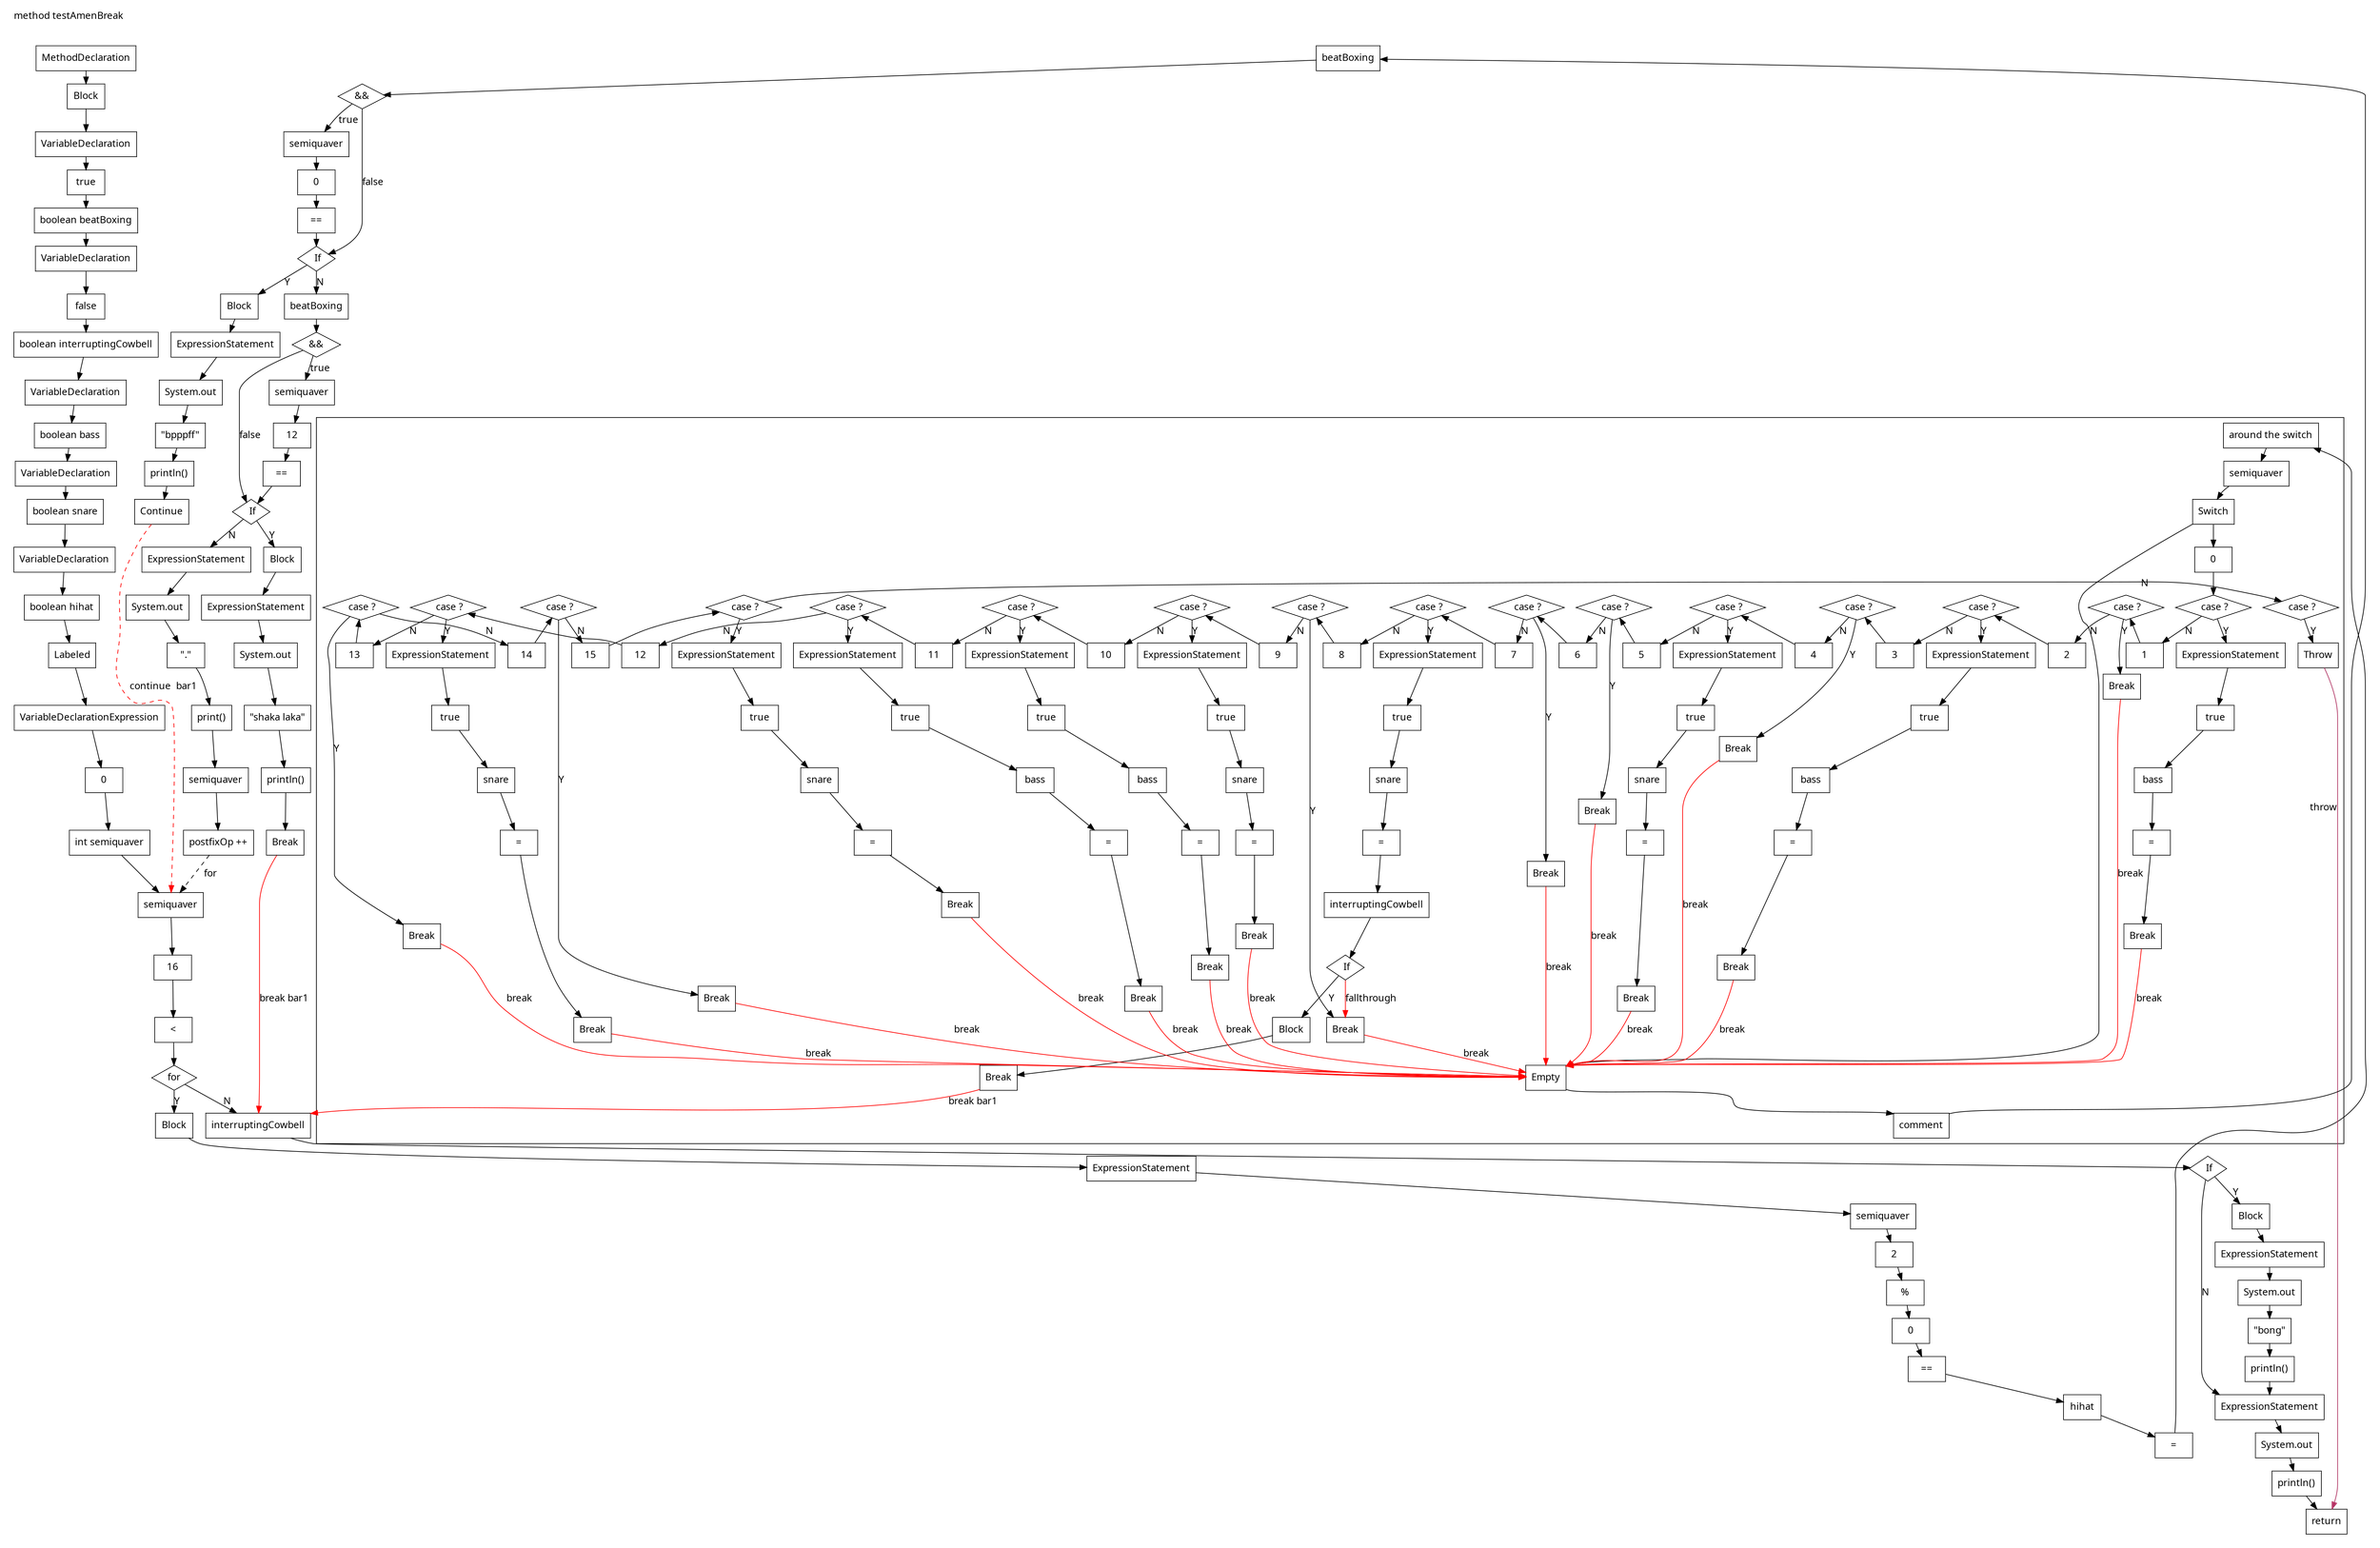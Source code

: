 digraph G {
  node [
    shape = rect;
    fontname = "Handlee";
  ]
  edge [
    fontname = "Handlee";
  ]
  bgcolor = transparent;
  fontname = "Handlee";
  compound = true;
  s_15 [
    class = "methodDeclaration";
    label = "MethodDeclaration";
    fillcolor = white;
    style = filled;
  ];
  s_15_3 [
    class = "block";
    label = "Block";
    fillcolor = white;
    style = filled;
  ];
  s_16 [
    class = "variableDeclaration";
    label = "VariableDeclaration";
    fillcolor = white;
    style = filled;
  ];
  s_16_2 [
    class = "variableDeclarationFragment";
    label = "boolean beatBoxing";
    fillcolor = white;
    style = filled;
  ];
  s_16_4 [
    class = "booleanLiteral literal";
    label = "true";
    fillcolor = white;
    style = filled;
  ];
  s_17 [
    class = "variableDeclaration";
    label = "VariableDeclaration";
    fillcolor = white;
    style = filled;
  ];
  s_17_2 [
    class = "variableDeclarationFragment";
    label = "boolean interruptingCowbell";
    fillcolor = white;
    style = filled;
  ];
  s_17_4 [
    class = "booleanLiteral literal";
    label = "false";
    fillcolor = white;
    style = filled;
  ];
  s_18 [
    class = "variableDeclaration";
    label = "VariableDeclaration";
    fillcolor = white;
    style = filled;
  ];
  s_18_2 [
    class = "variableDeclarationFragment";
    label = "boolean bass";
    fillcolor = white;
    style = filled;
  ];
  s_19 [
    class = "variableDeclaration";
    label = "VariableDeclaration";
    fillcolor = white;
    style = filled;
  ];
  s_19_2 [
    class = "variableDeclarationFragment";
    label = "boolean snare";
    fillcolor = white;
    style = filled;
  ];
  s_20 [
    class = "variableDeclaration";
    label = "VariableDeclaration";
    fillcolor = white;
    style = filled;
  ];
  s_20_2 [
    class = "variableDeclarationFragment";
    label = "boolean hihat";
    fillcolor = white;
    style = filled;
  ];
  s_25 [
    class = "labeled";
    label = "Labeled";
    fillcolor = white;
    style = filled;
  ];
  for_25 [
    class = "for";
    label = "for";
    fillcolor = white;
    shape = diamond;
    style = filled;
  ];
  s_25_3 [
    class = "initialiser variableDeclarationExpression";
    label = "VariableDeclarationExpression";
    fillcolor = white;
    style = filled;
  ];
  s_25_4 [
    class = "variableDeclarationFragment";
    label = "int semiquaver";
    fillcolor = white;
    style = filled;
  ];
  s_25_6 [
    class = "numberLiteral literal";
    label = "0";
    fillcolor = white;
    style = filled;
  ];
  s_25_7 [
    class = "expression infixExpression";
    label = "<";
    fillcolor = white;
    style = filled;
  ];
  s_25_8 [
    class = "simpleName";
    label = "semiquaver";
    fillcolor = white;
    style = filled;
  ];
  s_25_9 [
    class = "numberLiteral literal";
    label = "16";
    fillcolor = white;
    style = filled;
  ];
  s_25_10 [
    class = "postfixExpression updater";
    label = "postfixOp ++";
    fillcolor = white;
    style = filled;
  ];
  s_25_11 [
    class = "simpleName";
    label = "semiquaver";
    fillcolor = white;
    style = filled;
  ];
  s_25_12 [
    class = "block";
    label = "Block";
    fillcolor = white;
    style = filled;
  ];
  s_26 [
    class = "expressionStatement";
    label = "ExpressionStatement";
    fillcolor = white;
    style = filled;
  ];
  s_26_2 [
    class = "assignment";
    label = "=";
    fillcolor = white;
    style = filled;
  ];
  s_26_3 [
    class = "simpleName";
    label = "hihat";
    fillcolor = white;
    style = filled;
  ];
  s_26_4 [
    class = "infixExpression";
    label = "==";
    fillcolor = white;
    style = filled;
  ];
  s_26_6 [
    class = "infixExpression";
    label = "%";
    fillcolor = white;
    style = filled;
  ];
  s_26_7 [
    class = "simpleName";
    label = "semiquaver";
    fillcolor = white;
    style = filled;
  ];
  s_26_8 [
    class = "numberLiteral literal";
    label = "2";
    fillcolor = white;
    style = filled;
  ];
  s_26_9 [
    class = "numberLiteral literal";
    label = "0";
    fillcolor = white;
    style = filled;
  ];
  c_28 [
    class = "beginSubgraph comment";
    label = "around the switch";
    fillcolor = white;
    style = filled;
  ];
  s_30 [
    class = "switch";
    label = "Switch";
    fillcolor = white;
    style = filled;
  ];
  s_30_2 [
    class = "simpleName";
    label = "semiquaver";
    fillcolor = white;
    style = filled;
  ];
  case0 [
    class = "switchCase";
    label = " case ?";
    fillcolor = white;
    shape = diamond;
    style = filled;
  ];
  s_31 [
    class = "numberLiteral literal";
    label = "0";
    fillcolor = white;
    style = filled;
  ];
  s_31_2 [
    class = "expressionStatement";
    label = "ExpressionStatement";
    fillcolor = white;
    style = filled;
  ];
  s_31_3 [
    class = "assignment";
    label = "=";
    fillcolor = white;
    style = filled;
  ];
  s_31_4 [
    class = "simpleName";
    label = "bass";
    fillcolor = white;
    style = filled;
  ];
  s_31_5 [
    class = "booleanLiteral literal";
    label = "true";
    fillcolor = white;
    style = filled;
  ];
  s_31_6 [
    class = "break";
    label = "Break";
    fillcolor = white;
    style = filled;
  ];
  case1 [
    class = "switchCase";
    label = " case ?";
    fillcolor = white;
    shape = diamond;
    style = filled;
  ];
  s_32 [
    class = "numberLiteral literal";
    label = "1";
    fillcolor = white;
    style = filled;
  ];
  s_32_2 [
    class = "break";
    label = "Break";
    fillcolor = white;
    style = filled;
  ];
  case2 [
    class = "switchCase";
    label = " case ?";
    fillcolor = white;
    shape = diamond;
    style = filled;
  ];
  s_33 [
    class = "numberLiteral literal";
    label = "2";
    fillcolor = white;
    style = filled;
  ];
  s_33_2 [
    class = "expressionStatement";
    label = "ExpressionStatement";
    fillcolor = white;
    style = filled;
  ];
  s_33_3 [
    class = "assignment";
    label = "=";
    fillcolor = white;
    style = filled;
  ];
  s_33_4 [
    class = "simpleName";
    label = "bass";
    fillcolor = white;
    style = filled;
  ];
  s_33_5 [
    class = "booleanLiteral literal";
    label = "true";
    fillcolor = white;
    style = filled;
  ];
  s_33_6 [
    class = "break";
    label = "Break";
    fillcolor = white;
    style = filled;
  ];
  case3 [
    class = "switchCase";
    label = " case ?";
    fillcolor = white;
    shape = diamond;
    style = filled;
  ];
  s_34 [
    class = "numberLiteral literal";
    label = "3";
    fillcolor = white;
    style = filled;
  ];
  s_34_2 [
    class = "break";
    label = "Break";
    fillcolor = white;
    style = filled;
  ];
  case4 [
    class = "switchCase";
    label = " case ?";
    fillcolor = white;
    shape = diamond;
    style = filled;
  ];
  s_35 [
    class = "numberLiteral literal";
    label = "4";
    fillcolor = white;
    style = filled;
  ];
  s_35_2 [
    class = "expressionStatement";
    label = "ExpressionStatement";
    fillcolor = white;
    style = filled;
  ];
  s_35_3 [
    class = "assignment";
    label = "=";
    fillcolor = white;
    style = filled;
  ];
  s_35_4 [
    class = "simpleName";
    label = "snare";
    fillcolor = white;
    style = filled;
  ];
  s_35_5 [
    class = "booleanLiteral literal";
    label = "true";
    fillcolor = white;
    style = filled;
  ];
  s_35_6 [
    class = "break";
    label = "Break";
    fillcolor = white;
    style = filled;
  ];
  case5 [
    class = "switchCase";
    label = " case ?";
    fillcolor = white;
    shape = diamond;
    style = filled;
  ];
  s_36 [
    class = "numberLiteral literal";
    label = "5";
    fillcolor = white;
    style = filled;
  ];
  s_36_2 [
    class = "break";
    label = "Break";
    fillcolor = white;
    style = filled;
  ];
  case6 [
    class = "switchCase";
    label = " case ?";
    fillcolor = white;
    shape = diamond;
    style = filled;
  ];
  s_37 [
    class = "numberLiteral literal";
    label = "6";
    fillcolor = white;
    style = filled;
  ];
  s_37_2 [
    class = "break";
    label = "Break";
    fillcolor = white;
    style = filled;
  ];
  case7 [
    class = "switchCase";
    label = " case ?";
    fillcolor = white;
    shape = diamond;
    style = filled;
  ];
  s_38 [
    class = "numberLiteral literal";
    label = "7";
    fillcolor = white;
    style = filled;
  ];
  s_38_2 [
    class = "expressionStatement";
    label = "ExpressionStatement";
    fillcolor = white;
    style = filled;
  ];
  s_38_3 [
    class = "assignment";
    label = "=";
    fillcolor = white;
    style = filled;
  ];
  s_38_4 [
    class = "simpleName";
    label = "snare";
    fillcolor = white;
    style = filled;
  ];
  s_38_5 [
    class = "booleanLiteral literal";
    label = "true";
    fillcolor = white;
    style = filled;
  ];
  if_38 [
    class = "if";
    label = " If";
    fillcolor = white;
    shape = diamond;
    style = filled;
  ];
  s_38_6 [
    class = "simpleName";
    label = "interruptingCowbell";
    fillcolor = white;
    style = filled;
  ];
  s_38_7 [
    class = "block";
    label = "Block";
    fillcolor = white;
    style = filled;
  ];
  s_38_8 [
    class = "break";
    label = "Break";
    fillcolor = white;
    style = filled;
  ];
  case8 [
    class = "switchCase";
    label = " case ?";
    fillcolor = white;
    shape = diamond;
    style = filled;
  ];
  s_39 [
    class = "numberLiteral literal";
    label = "8";
    fillcolor = white;
    style = filled;
  ];
  s_39_2 [
    class = "break";
    label = "Break";
    fillcolor = white;
    style = filled;
  ];
  case9 [
    class = "switchCase";
    label = " case ?";
    fillcolor = white;
    shape = diamond;
    style = filled;
  ];
  s_40 [
    class = "numberLiteral literal";
    label = "9";
    fillcolor = white;
    style = filled;
  ];
  s_40_2 [
    class = "expressionStatement";
    label = "ExpressionStatement";
    fillcolor = white;
    style = filled;
  ];
  s_40_3 [
    class = "assignment";
    label = "=";
    fillcolor = white;
    style = filled;
  ];
  s_40_4 [
    class = "simpleName";
    label = "snare";
    fillcolor = white;
    style = filled;
  ];
  s_40_5 [
    class = "booleanLiteral literal";
    label = "true";
    fillcolor = white;
    style = filled;
  ];
  s_40_6 [
    class = "break";
    label = "Break";
    fillcolor = white;
    style = filled;
  ];
  case10 [
    class = "switchCase";
    label = " case ?";
    fillcolor = white;
    shape = diamond;
    style = filled;
  ];
  s_41 [
    class = "numberLiteral literal";
    label = "10";
    fillcolor = white;
    style = filled;
  ];
  s_41_2 [
    class = "expressionStatement";
    label = "ExpressionStatement";
    fillcolor = white;
    style = filled;
  ];
  s_41_3 [
    class = "assignment";
    label = "=";
    fillcolor = white;
    style = filled;
  ];
  s_41_4 [
    class = "simpleName";
    label = "bass";
    fillcolor = white;
    style = filled;
  ];
  s_41_5 [
    class = "booleanLiteral literal";
    label = "true";
    fillcolor = white;
    style = filled;
  ];
  s_41_6 [
    class = "break";
    label = "Break";
    fillcolor = white;
    style = filled;
  ];
  case11 [
    class = "switchCase";
    label = " case ?";
    fillcolor = white;
    shape = diamond;
    style = filled;
  ];
  s_42 [
    class = "numberLiteral literal";
    label = "11";
    fillcolor = white;
    style = filled;
  ];
  s_42_2 [
    class = "expressionStatement";
    label = "ExpressionStatement";
    fillcolor = white;
    style = filled;
  ];
  s_42_3 [
    class = "assignment";
    label = "=";
    fillcolor = white;
    style = filled;
  ];
  s_42_4 [
    class = "simpleName";
    label = "bass";
    fillcolor = white;
    style = filled;
  ];
  s_42_5 [
    class = "booleanLiteral literal";
    label = "true";
    fillcolor = white;
    style = filled;
  ];
  s_42_6 [
    class = "break";
    label = "Break";
    fillcolor = white;
    style = filled;
  ];
  case12 [
    class = "switchCase";
    label = " case ?";
    fillcolor = white;
    shape = diamond;
    style = filled;
  ];
  s_43 [
    class = "numberLiteral literal";
    label = "12";
    fillcolor = white;
    style = filled;
  ];
  s_43_2 [
    class = "expressionStatement";
    label = "ExpressionStatement";
    fillcolor = white;
    style = filled;
  ];
  s_43_3 [
    class = "assignment";
    label = "=";
    fillcolor = white;
    style = filled;
  ];
  s_43_4 [
    class = "simpleName";
    label = "snare";
    fillcolor = white;
    style = filled;
  ];
  s_43_5 [
    class = "booleanLiteral literal";
    label = "true";
    fillcolor = white;
    style = filled;
  ];
  s_43_6 [
    class = "break";
    label = "Break";
    fillcolor = white;
    style = filled;
  ];
  case13 [
    class = "switchCase";
    label = " case ?";
    fillcolor = white;
    shape = diamond;
    style = filled;
  ];
  s_44 [
    class = "numberLiteral literal";
    label = "13";
    fillcolor = white;
    style = filled;
  ];
  s_44_2 [
    class = "break";
    label = "Break";
    fillcolor = white;
    style = filled;
  ];
  case14 [
    class = "switchCase";
    label = " case ?";
    fillcolor = white;
    shape = diamond;
    style = filled;
  ];
  s_45 [
    class = "numberLiteral literal";
    label = "14";
    fillcolor = white;
    style = filled;
  ];
  s_45_2 [
    class = "break";
    label = "Break";
    fillcolor = white;
    style = filled;
  ];
  case15 [
    class = "switchCase";
    label = " case ?";
    fillcolor = white;
    shape = diamond;
    style = filled;
  ];
  s_46 [
    class = "numberLiteral literal";
    label = "15";
    fillcolor = white;
    style = filled;
  ];
  s_46_2 [
    class = "expressionStatement";
    label = "ExpressionStatement";
    fillcolor = white;
    style = filled;
  ];
  s_46_3 [
    class = "assignment";
    label = "=";
    fillcolor = white;
    style = filled;
  ];
  s_46_4 [
    class = "simpleName";
    label = "snare";
    fillcolor = white;
    style = filled;
  ];
  s_46_5 [
    class = "booleanLiteral literal";
    label = "true";
    fillcolor = white;
    style = filled;
  ];
  s_46_6 [
    class = "break";
    label = "Break";
    fillcolor = white;
    style = filled;
  ];
  caseDefault [
    class = "switchCase";
    label = " case ?";
    fillcolor = white;
    shape = diamond;
    style = filled;
  ];
  s_48 [
    class = "throw";
    label = "Throw";
    fillcolor = white;
    style = filled;
  ];
  s_49 [
    class = "empty";
    label = "Empty";
    fillcolor = white;
    style = filled;
  ];
  c_53 [
    class = "endSubgraph comment";
    label = "comment";
    fillcolor = white;
    style = filled;
  ];
  if_56 [
    class = "if";
    label = " If";
    fillcolor = white;
    shape = diamond;
    style = filled;
  ];
  s_56 [
    class = "infixExpression infixConditional";
    label = "&&";
    fillcolor = white;
    shape = diamond;
    style = filled;
  ];
  s_56_2 [
    class = "simpleName";
    label = "beatBoxing";
    fillcolor = white;
    style = filled;
  ];
  s_56_3 [
    class = "infixExpression";
    label = "==";
    fillcolor = white;
    style = filled;
  ];
  s_56_4 [
    class = "simpleName";
    label = "semiquaver";
    fillcolor = white;
    style = filled;
  ];
  s_56_5 [
    class = "numberLiteral literal";
    label = "0";
    fillcolor = white;
    style = filled;
  ];
  s_56_6 [
    class = "block";
    label = "Block";
    fillcolor = white;
    style = filled;
  ];
  s_57 [
    class = "expressionStatement";
    label = "ExpressionStatement";
    fillcolor = white;
    style = filled;
  ];
  s_57_2 [
    class = "methodInvocation";
    label = "println()";
    fillcolor = white;
    style = filled;
  ];
  s_57_3 [
    class = "qualifiedName";
    label = "System.out";
    fillcolor = white;
    style = filled;
  ];
  s_57_7 [
    class = "stringLiteral literal";
    label = "\"bpppff\"";
    fillcolor = white;
    style = filled;
  ];
  s_58 [
    class = "continue";
    label = "Continue";
    fillcolor = white;
    style = filled;
  ];
  if_60 [
    class = "if";
    label = " If";
    fillcolor = white;
    shape = diamond;
    style = filled;
  ];
  s_60 [
    class = "infixExpression infixConditional";
    label = "&&";
    fillcolor = white;
    shape = diamond;
    style = filled;
  ];
  s_60_2 [
    class = "simpleName";
    label = "beatBoxing";
    fillcolor = white;
    style = filled;
  ];
  s_60_3 [
    class = "infixExpression";
    label = "==";
    fillcolor = white;
    style = filled;
  ];
  s_60_4 [
    class = "simpleName";
    label = "semiquaver";
    fillcolor = white;
    style = filled;
  ];
  s_60_5 [
    class = "numberLiteral literal";
    label = "12";
    fillcolor = white;
    style = filled;
  ];
  s_60_6 [
    class = "block";
    label = "Block";
    fillcolor = white;
    style = filled;
  ];
  s_61 [
    class = "expressionStatement";
    label = "ExpressionStatement";
    fillcolor = white;
    style = filled;
  ];
  s_61_2 [
    class = "methodInvocation";
    label = "println()";
    fillcolor = white;
    style = filled;
  ];
  s_61_3 [
    class = "qualifiedName";
    label = "System.out";
    fillcolor = white;
    style = filled;
  ];
  s_61_7 [
    class = "stringLiteral literal";
    label = "\"shaka laka\"";
    fillcolor = white;
    style = filled;
  ];
  s_62 [
    class = "break";
    label = "Break";
    fillcolor = white;
    style = filled;
  ];
  s_64 [
    class = "expressionStatement";
    label = "ExpressionStatement";
    fillcolor = white;
    style = filled;
  ];
  s_64_2 [
    class = "methodInvocation";
    label = "print()";
    fillcolor = white;
    style = filled;
  ];
  s_64_3 [
    class = "qualifiedName";
    label = "System.out";
    fillcolor = white;
    style = filled;
  ];
  s_64_7 [
    class = "stringLiteral literal";
    label = "\".\"";
    fillcolor = white;
    style = filled;
  ];
  if_66 [
    class = "if";
    label = " If";
    fillcolor = white;
    shape = diamond;
    style = filled;
  ];
  s_66 [
    class = "simpleName";
    label = "interruptingCowbell";
    fillcolor = white;
    style = filled;
  ];
  s_66_2 [
    class = "block";
    label = "Block";
    fillcolor = white;
    style = filled;
  ];
  s_67 [
    class = "expressionStatement";
    label = "ExpressionStatement";
    fillcolor = white;
    style = filled;
  ];
  s_67_2 [
    class = "methodInvocation";
    label = "println()";
    fillcolor = white;
    style = filled;
  ];
  s_67_3 [
    class = "qualifiedName";
    label = "System.out";
    fillcolor = white;
    style = filled;
  ];
  s_67_7 [
    class = "stringLiteral literal";
    label = "\"bong\"";
    fillcolor = white;
    style = filled;
  ];
  s_69 [
    class = "expressionStatement";
    label = "ExpressionStatement";
    fillcolor = white;
    style = filled;
  ];
  s_69_2 [
    class = "methodInvocation";
    label = "println()";
    fillcolor = white;
    style = filled;
  ];
  s_69_3 [
    class = "qualifiedName";
    label = "System.out";
    fillcolor = white;
    style = filled;
  ];
  m_70 [
    class = "method end";
    label = "return";
    fillcolor = white;
    style = filled;
  ];
  s_15 -> s_15_3;
  s_15_3 -> s_16;
  s_16 -> s_16_4;
  s_16_4 -> s_16_2;
  s_16_2 -> s_17;
  s_17 -> s_17_4;
  s_17_4 -> s_17_2;
  s_17_2 -> s_18;
  s_18 -> s_18_2;
  s_18_2 -> s_19;
  s_19 -> s_19_2;
  s_19_2 -> s_20;
  s_20 -> s_20_2;
  s_20_2 -> s_25;
  s_25 -> s_25_3;
  s_25_3 -> s_25_6;
  s_25_6 -> s_25_4;
  s_25_4 -> s_25_8;
  s_25_8 -> s_25_9;
  s_25_9 -> s_25_7;
  s_25_7 -> for_25;
  for_25 -> s_25_12 [
    label="Y";
  ];
  s_25_12 -> s_26;
  s_26 -> s_26_7;
  s_26_7 -> s_26_8;
  s_26_8 -> s_26_6;
  s_26_6 -> s_26_9;
  s_26_9 -> s_26_4;
  s_26_4 -> s_26_3;
  s_26_3 -> s_26_2;
  s_26_2 -> c_28;
  c_28 -> s_30_2;
  s_30_2 -> s_30;
  s_30 -> s_31;
  s_31 -> case0;
  case0 -> s_31_2 [
    label="Y";
  ];
  s_31_2 -> s_31_5;
  s_31_5 -> s_31_4;
  s_31_4 -> s_31_3;
  s_31_3 -> s_31_6;
  case0 -> s_32 [
    label="N";
  ];
  s_32 -> case1;
  case1 -> s_32_2 [
    label="Y";
  ];
  case1 -> s_33 [
    label="N";
  ];
  s_33 -> case2;
  case2 -> s_33_2 [
    label="Y";
  ];
  s_33_2 -> s_33_5;
  s_33_5 -> s_33_4;
  s_33_4 -> s_33_3;
  s_33_3 -> s_33_6;
  case2 -> s_34 [
    label="N";
  ];
  s_34 -> case3;
  case3 -> s_34_2 [
    label="Y";
  ];
  case3 -> s_35 [
    label="N";
  ];
  s_35 -> case4;
  case4 -> s_35_2 [
    label="Y";
  ];
  s_35_2 -> s_35_5;
  s_35_5 -> s_35_4;
  s_35_4 -> s_35_3;
  s_35_3 -> s_35_6;
  case4 -> s_36 [
    label="N";
  ];
  s_36 -> case5;
  case5 -> s_36_2 [
    label="Y";
  ];
  case5 -> s_37 [
    label="N";
  ];
  s_37 -> case6;
  case6 -> s_37_2 [
    label="Y";
  ];
  case6 -> s_38 [
    label="N";
  ];
  s_38 -> case7;
  case7 -> s_38_2 [
    label="Y";
  ];
  s_38_2 -> s_38_5;
  s_38_5 -> s_38_4;
  s_38_4 -> s_38_3;
  s_38_3 -> s_38_6;
  s_38_6 -> if_38;
  if_38 -> s_38_7 [
    label="Y";
  ];
  s_38_7 -> s_38_8;
  case7 -> s_39 [
    label="N";
  ];
  s_39 -> case8;
  if_38 -> s_39_2 [
    label="fallthrough";
    color = red;
  ];
  case8 -> s_39_2 [
    label="Y";
  ];
  case8 -> s_40 [
    label="N";
  ];
  s_40 -> case9;
  case9 -> s_40_2 [
    label="Y";
  ];
  s_40_2 -> s_40_5;
  s_40_5 -> s_40_4;
  s_40_4 -> s_40_3;
  s_40_3 -> s_40_6;
  case9 -> s_41 [
    label="N";
  ];
  s_41 -> case10;
  case10 -> s_41_2 [
    label="Y";
  ];
  s_41_2 -> s_41_5;
  s_41_5 -> s_41_4;
  s_41_4 -> s_41_3;
  s_41_3 -> s_41_6;
  case10 -> s_42 [
    label="N";
  ];
  s_42 -> case11;
  case11 -> s_42_2 [
    label="Y";
  ];
  s_42_2 -> s_42_5;
  s_42_5 -> s_42_4;
  s_42_4 -> s_42_3;
  s_42_3 -> s_42_6;
  case11 -> s_43 [
    label="N";
  ];
  s_43 -> case12;
  case12 -> s_43_2 [
    label="Y";
  ];
  s_43_2 -> s_43_5;
  s_43_5 -> s_43_4;
  s_43_4 -> s_43_3;
  s_43_3 -> s_43_6;
  case12 -> s_44 [
    label="N";
  ];
  s_44 -> case13;
  case13 -> s_44_2 [
    label="Y";
  ];
  case13 -> s_45 [
    label="N";
  ];
  s_45 -> case14;
  case14 -> s_45_2 [
    label="Y";
  ];
  case14 -> s_46 [
    label="N";
  ];
  s_46 -> case15;
  case15 -> s_46_2 [
    label="Y";
  ];
  s_46_2 -> s_46_5;
  s_46_5 -> s_46_4;
  s_46_4 -> s_46_3;
  s_46_3 -> s_46_6;
  case15 -> caseDefault [
    label="N";
  ];
  caseDefault -> s_48 [
    label="Y";
  ];
  s_31_6 -> s_49 [
    label="break";
    color = red;
  ];
  s_32_2 -> s_49 [
    label="break";
    color = red;
  ];
  s_33_6 -> s_49 [
    label="break";
    color = red;
  ];
  s_34_2 -> s_49 [
    label="break";
    color = red;
  ];
  s_35_6 -> s_49 [
    label="break";
    color = red;
  ];
  s_36_2 -> s_49 [
    label="break";
    color = red;
  ];
  s_37_2 -> s_49 [
    label="break";
    color = red;
  ];
  s_39_2 -> s_49 [
    label="break";
    color = red;
  ];
  s_40_6 -> s_49 [
    label="break";
    color = red;
  ];
  s_41_6 -> s_49 [
    label="break";
    color = red;
  ];
  s_42_6 -> s_49 [
    label="break";
    color = red;
  ];
  s_43_6 -> s_49 [
    label="break";
    color = red;
  ];
  s_44_2 -> s_49 [
    label="break";
    color = red;
  ];
  s_45_2 -> s_49 [
    label="break";
    color = red;
  ];
  s_46_6 -> s_49 [
    label="break";
    color = red;
  ];
  s_30 -> s_49;
  s_49 -> c_53;
  c_53 -> s_56_2;
  s_56_2 -> s_56;
  s_56 -> s_56_4 [
    label="true";
  ];
  s_56_4 -> s_56_5;
  s_56_5 -> s_56_3;
  s_56 -> if_56 [
    label="false";
  ];
  s_56_3 -> if_56;
  if_56 -> s_56_6 [
    label="Y";
  ];
  s_56_6 -> s_57;
  s_57 -> s_57_3;
  s_57_3 -> s_57_7;
  s_57_7 -> s_57_2;
  s_57_2 -> s_58;
  s_58 -> s_25_8 [
    label="continue  bar1";
    color = red;
    style = dashed;
  ];
  if_56 -> s_60_2 [
    label="N";
  ];
  s_60_2 -> s_60;
  s_60 -> s_60_4 [
    label="true";
  ];
  s_60_4 -> s_60_5;
  s_60_5 -> s_60_3;
  s_60 -> if_60 [
    label="false";
  ];
  s_60_3 -> if_60;
  if_60 -> s_60_6 [
    label="Y";
  ];
  s_60_6 -> s_61;
  s_61 -> s_61_3;
  s_61_3 -> s_61_7;
  s_61_7 -> s_61_2;
  s_61_2 -> s_62;
  if_60 -> s_64 [
    label="N";
  ];
  s_64 -> s_64_3;
  s_64_3 -> s_64_7;
  s_64_7 -> s_64_2;
  s_64_2 -> s_25_11;
  s_25_11 -> s_25_10;
  s_25_10 -> s_25_8 [
    label="for";
    style = dashed;
  ];
  s_38_8 -> s_66 [
    label="break bar1";
    color = red;
  ];
  s_62 -> s_66 [
    label="break bar1";
    color = red;
  ];
  for_25 -> s_66 [
    label="N";
  ];
  s_66 -> if_66;
  if_66 -> s_66_2 [
    label="Y";
  ];
  s_66_2 -> s_67;
  s_67 -> s_67_3;
  s_67_3 -> s_67_7;
  s_67_7 -> s_67_2;
  s_67_2 -> s_69;
  if_66 -> s_69 [
    label="N";
  ];
  s_69 -> s_69_3;
  s_69_3 -> s_69_2;
  s_48 -> m_70 [
    color = maroon;
    xlabel = "throw";
  ];
  s_69_2 -> m_70;

  subgraph cluster_m_15 {
    label="method testAmenBreak";
    labeljust = "l";
    ranksep = 0.5;
    pencolor = transparent;
    s_15; s_15_3; s_16; s_16_2; s_16_4; s_17; s_17_2; s_17_4; s_18; s_18_2; s_19; s_19_2; s_20; s_20_2; s_25; for_25; s_25_3; s_25_4; s_25_6; s_25_7; s_25_8; s_25_9; s_25_10; s_25_11; s_25_12; s_26; s_26_2; s_26_3; s_26_4; s_26_6; s_26_7; s_26_8; s_26_9; if_56; s_56; s_56_2; s_56_3; s_56_4; s_56_5; s_56_6; s_57; s_57_2; s_57_3; s_57_7; s_58; if_60; s_60; s_60_2; s_60_3; s_60_4; s_60_5; s_60_6; s_61; s_61_2; s_61_3; s_61_7; s_62; s_64; s_64_2; s_64_3; s_64_7; if_66; s_66; s_66_2; s_67; s_67_2; s_67_3; s_67_7; s_69; s_69_2; s_69_3; m_70;
    subgraph cluster_uds_28 {
      label="";
      labeljust = "l";
      ranksep = 0.5;
      pencolor = black;
      c_28; s_30; s_30_2; case0; s_31; s_31_2; s_31_3; s_31_4; s_31_5; s_31_6; case1; s_32; s_32_2; case2; s_33; s_33_2; s_33_3; s_33_4; s_33_5; s_33_6; case3; s_34; s_34_2; case4; s_35; s_35_2; s_35_3; s_35_4; s_35_5; s_35_6; case5; s_36; s_36_2; case6; s_37; s_37_2; case7; s_38; s_38_2; s_38_3; s_38_4; s_38_5; if_38; s_38_6; s_38_7; s_38_8; case8; s_39; s_39_2; case9; s_40; s_40_2; s_40_3; s_40_4; s_40_5; s_40_6; case10; s_41; s_41_2; s_41_3; s_41_4; s_41_5; s_41_6; case11; s_42; s_42_2; s_42_3; s_42_4; s_42_5; s_42_6; case12; s_43; s_43_2; s_43_3; s_43_4; s_43_5; s_43_6; case13; s_44; s_44_2; case14; s_45; s_45_2; case15; s_46; s_46_2; s_46_3; s_46_4; s_46_5; s_46_6; caseDefault; s_48; s_49; c_53;
      { rank = same; case0; case1; case2; case3; case4; case5; case6; case7; case8; case9; case10; case11; case12; case13; case14; case15; caseDefault }
    }
  }
}

